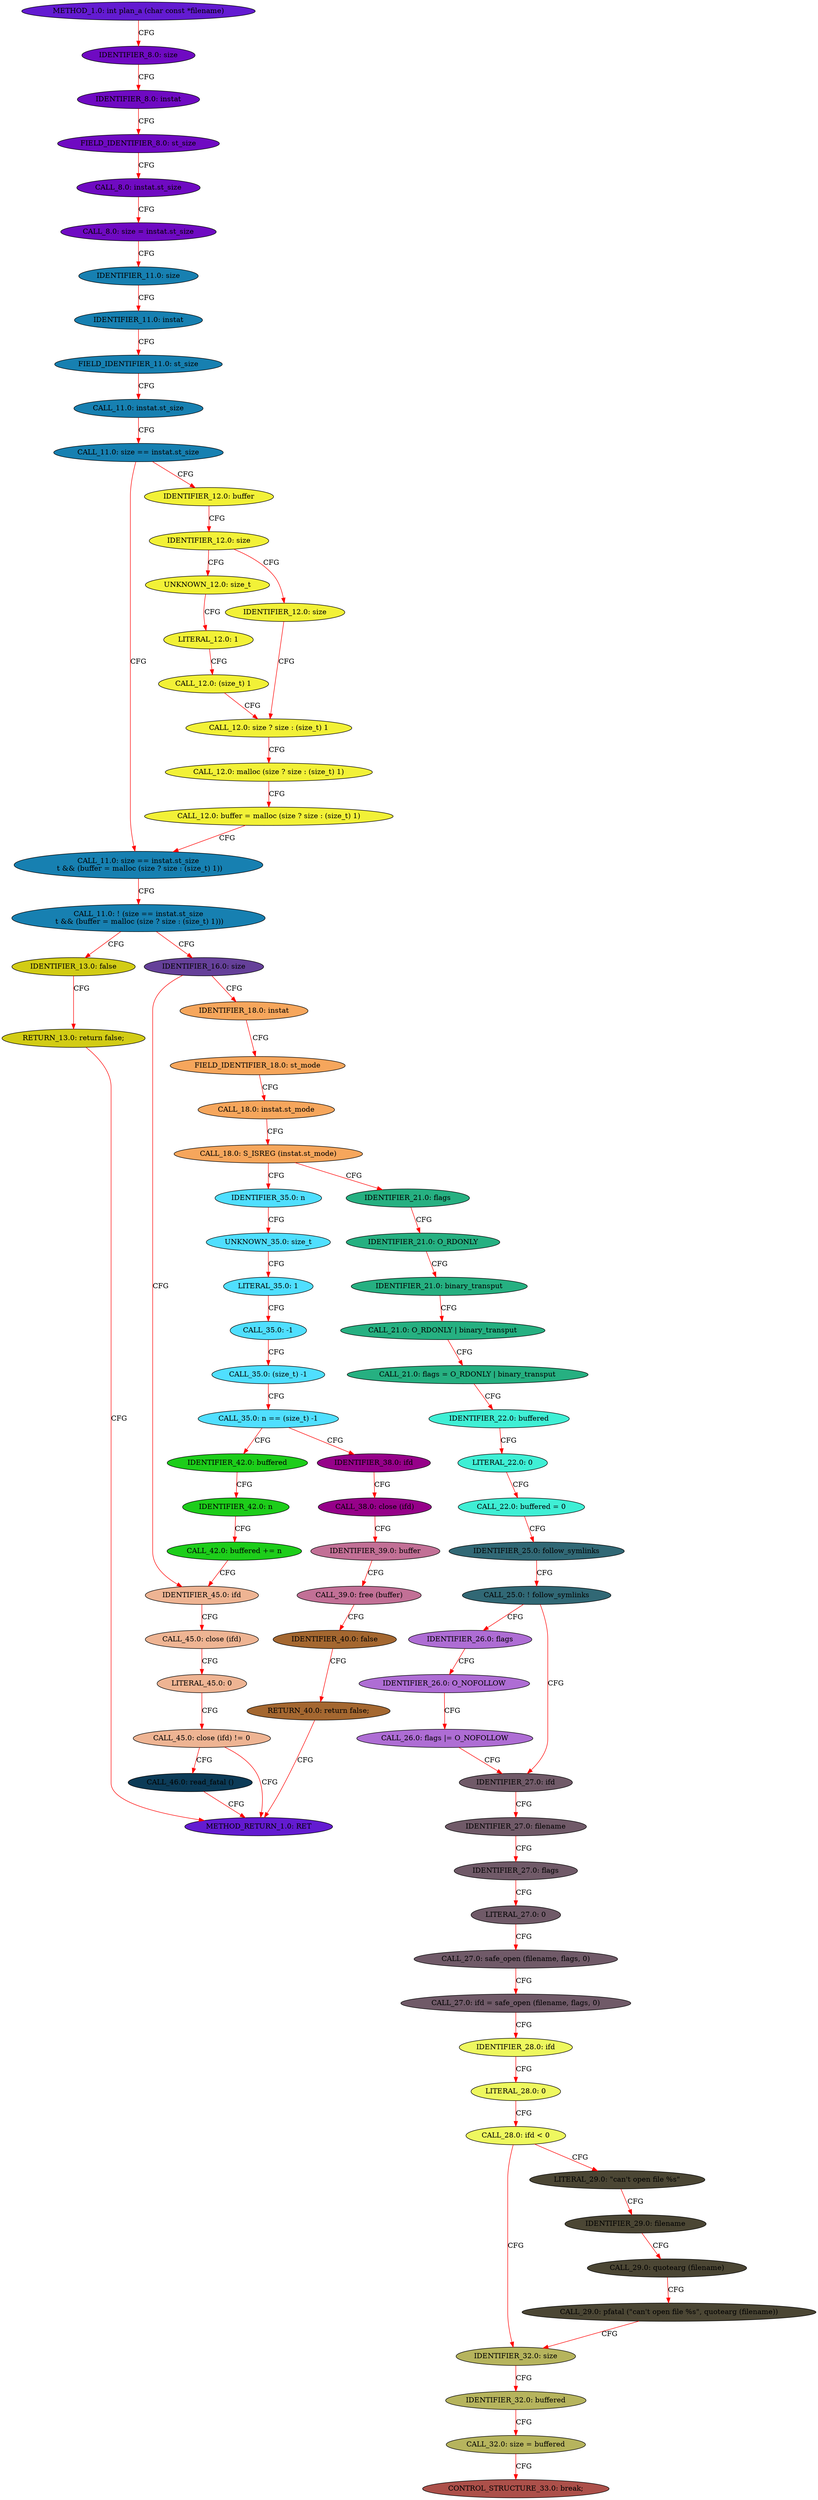 // Combined CFG
digraph {
	1000102 [label="METHOD_1.0: int plan_a (char const *filename)" fillcolor="#631BD1" style=filled]
	1000111 [label="CALL_8.0: size = instat.st_size" fillcolor="#6F0AC2" style=filled]
	1000112 [label="IDENTIFIER_8.0: size" fillcolor="#6F0AC2" style=filled]
	1000113 [label="CALL_8.0: instat.st_size" fillcolor="#6F0AC2" style=filled]
	1000114 [label="IDENTIFIER_8.0: instat" fillcolor="#6F0AC2" style=filled]
	1000115 [label="FIELD_IDENTIFIER_8.0: st_size" fillcolor="#6F0AC2" style=filled]
	1000117 [label="CALL_11.0: ! (size == instat.st_size\n \t && (buffer = malloc (size ? size : (size_t) 1)))" fillcolor="#1780B1" style=filled]
	1000118 [label="CALL_11.0: size == instat.st_size\n \t && (buffer = malloc (size ? size : (size_t) 1))" fillcolor="#1780B1" style=filled]
	1000119 [label="CALL_11.0: size == instat.st_size" fillcolor="#1780B1" style=filled]
	1000120 [label="IDENTIFIER_11.0: size" fillcolor="#1780B1" style=filled]
	1000121 [label="CALL_11.0: instat.st_size" fillcolor="#1780B1" style=filled]
	1000122 [label="IDENTIFIER_11.0: instat" fillcolor="#1780B1" style=filled]
	1000123 [label="FIELD_IDENTIFIER_11.0: st_size" fillcolor="#1780B1" style=filled]
	1000124 [label="CALL_12.0: buffer = malloc (size ? size : (size_t) 1)" fillcolor="#F2F137" style=filled]
	1000125 [label="IDENTIFIER_12.0: buffer" fillcolor="#F2F137" style=filled]
	1000126 [label="CALL_12.0: malloc (size ? size : (size_t) 1)" fillcolor="#F2F137" style=filled]
	1000127 [label="CALL_12.0: size ? size : (size_t) 1" fillcolor="#F2F137" style=filled]
	1000128 [label="IDENTIFIER_12.0: size" fillcolor="#F2F137" style=filled]
	1000129 [label="IDENTIFIER_12.0: size" fillcolor="#F2F137" style=filled]
	1000130 [label="CALL_12.0: (size_t) 1" fillcolor="#F2F137" style=filled]
	1000131 [label="UNKNOWN_12.0: size_t" fillcolor="#F2F137" style=filled]
	1000132 [label="LITERAL_12.0: 1" fillcolor="#F2F137" style=filled]
	1000133 [label="RETURN_13.0: return false;" fillcolor="#D2CC15" style=filled]
	1000134 [label="IDENTIFIER_13.0: false" fillcolor="#D2CC15" style=filled]
	1000136 [label="IDENTIFIER_16.0: size" fillcolor="#654099" style=filled]
	1000139 [label="CALL_18.0: S_ISREG (instat.st_mode)" fillcolor="#F6A65C" style=filled]
	1000140 [label="CALL_18.0: instat.st_mode" fillcolor="#F6A65C" style=filled]
	1000141 [label="IDENTIFIER_18.0: instat" fillcolor="#F6A65C" style=filled]
	1000142 [label="FIELD_IDENTIFIER_18.0: st_mode" fillcolor="#F6A65C" style=filled]
	1000145 [label="CALL_21.0: flags = O_RDONLY | binary_transput" fillcolor="#26B081" style=filled]
	1000146 [label="IDENTIFIER_21.0: flags" fillcolor="#26B081" style=filled]
	1000147 [label="CALL_21.0: O_RDONLY | binary_transput" fillcolor="#26B081" style=filled]
	1000148 [label="IDENTIFIER_21.0: O_RDONLY" fillcolor="#26B081" style=filled]
	1000149 [label="IDENTIFIER_21.0: binary_transput" fillcolor="#26B081" style=filled]
	1000151 [label="CALL_22.0: buffered = 0" fillcolor="#3FEFD5" style=filled]
	1000152 [label="IDENTIFIER_22.0: buffered" fillcolor="#3FEFD5" style=filled]
	1000153 [label="LITERAL_22.0: 0" fillcolor="#3FEFD5" style=filled]
	1000157 [label="CALL_25.0: ! follow_symlinks" fillcolor="#316875" style=filled]
	1000158 [label="IDENTIFIER_25.0: follow_symlinks" fillcolor="#316875" style=filled]
	1000159 [label="CALL_26.0: flags |= O_NOFOLLOW" fillcolor="#AE6DD4" style=filled]
	1000160 [label="IDENTIFIER_26.0: flags" fillcolor="#AE6DD4" style=filled]
	1000161 [label="IDENTIFIER_26.0: O_NOFOLLOW" fillcolor="#AE6DD4" style=filled]
	1000162 [label="CALL_27.0: ifd = safe_open (filename, flags, 0)" fillcolor="#705A68" style=filled]
	1000163 [label="IDENTIFIER_27.0: ifd" fillcolor="#705A68" style=filled]
	1000164 [label="CALL_27.0: safe_open (filename, flags, 0)" fillcolor="#705A68" style=filled]
	1000165 [label="IDENTIFIER_27.0: filename" fillcolor="#705A68" style=filled]
	1000166 [label="IDENTIFIER_27.0: flags" fillcolor="#705A68" style=filled]
	1000167 [label="LITERAL_27.0: 0" fillcolor="#705A68" style=filled]
	1000169 [label="CALL_28.0: ifd < 0" fillcolor="#EEF85F" style=filled]
	1000170 [label="IDENTIFIER_28.0: ifd" fillcolor="#EEF85F" style=filled]
	1000171 [label="LITERAL_28.0: 0" fillcolor="#EEF85F" style=filled]
	1000172 [label="CALL_29.0: pfatal (\"can't open file %s\", quotearg (filename))" fillcolor="#4B4634" style=filled]
	1000173 [label="LITERAL_29.0: \"can't open file %s\"" fillcolor="#4B4634" style=filled]
	1000174 [label="CALL_29.0: quotearg (filename)" fillcolor="#4B4634" style=filled]
	1000175 [label="IDENTIFIER_29.0: filename" fillcolor="#4B4634" style=filled]
	1000176 [label="CALL_32.0: size = buffered" fillcolor="#B6B45D" style=filled]
	1000177 [label="IDENTIFIER_32.0: size" fillcolor="#B6B45D" style=filled]
	1000178 [label="IDENTIFIER_32.0: buffered" fillcolor="#B6B45D" style=filled]
	1000179 [label="CONTROL_STRUCTURE_33.0: break;" fillcolor="#AC504A" style=filled]
	1000181 [label="CALL_35.0: n == (size_t) -1" fillcolor="#50DFFF" style=filled]
	1000182 [label="IDENTIFIER_35.0: n" fillcolor="#50DFFF" style=filled]
	1000183 [label="CALL_35.0: (size_t) -1" fillcolor="#50DFFF" style=filled]
	1000184 [label="UNKNOWN_35.0: size_t" fillcolor="#50DFFF" style=filled]
	1000185 [label="CALL_35.0: -1" fillcolor="#50DFFF" style=filled]
	1000186 [label="LITERAL_35.0: 1" fillcolor="#50DFFF" style=filled]
	1000188 [label="CALL_38.0: close (ifd)" fillcolor="#960189" style=filled]
	1000189 [label="IDENTIFIER_38.0: ifd" fillcolor="#960189" style=filled]
	1000190 [label="CALL_39.0: free (buffer)" fillcolor="#C27096" style=filled]
	1000191 [label="IDENTIFIER_39.0: buffer" fillcolor="#C27096" style=filled]
	1000192 [label="RETURN_40.0: return false;" fillcolor="#A46730" style=filled]
	1000193 [label="IDENTIFIER_40.0: false" fillcolor="#A46730" style=filled]
	1000194 [label="CALL_42.0: buffered += n" fillcolor="#1DCD1A" style=filled]
	1000195 [label="IDENTIFIER_42.0: buffered" fillcolor="#1DCD1A" style=filled]
	1000196 [label="IDENTIFIER_42.0: n" fillcolor="#1DCD1A" style=filled]
	1000198 [label="CALL_45.0: close (ifd) != 0" fillcolor="#EEB493" style=filled]
	1000199 [label="CALL_45.0: close (ifd)" fillcolor="#EEB493" style=filled]
	1000200 [label="IDENTIFIER_45.0: ifd" fillcolor="#EEB493" style=filled]
	1000201 [label="LITERAL_45.0: 0" fillcolor="#EEB493" style=filled]
	1000202 [label="CALL_46.0: read_fatal ()" fillcolor="#0C3B57" style=filled]
	1000203 [label="METHOD_RETURN_1.0: RET" fillcolor="#631BD1" style=filled]
	1000133 -> 1000203 [label=CFG color=red penwidth=1 style=solid]
	1000192 -> 1000203 [label=CFG color=red penwidth=1 style=solid]
	1000198 -> 1000203 [label=CFG color=red penwidth=1 style=solid]
	1000202 -> 1000203 [label=CFG color=red penwidth=1 style=solid]
	1000134 -> 1000133 [label=CFG color=red penwidth=1 style=solid]
	1000193 -> 1000192 [label=CFG color=red penwidth=1 style=solid]
	1000148 -> 1000149 [label=CFG color=red penwidth=1 style=solid]
	1000162 -> 1000170 [label=CFG color=red penwidth=1 style=solid]
	1000160 -> 1000161 [label=CFG color=red penwidth=1 style=solid]
	1000181 -> 1000189 [label=CFG color=red penwidth=1 style=solid]
	1000163 -> 1000165 [label=CFG color=red penwidth=1 style=solid]
	1000169 -> 1000173 [label=CFG color=red penwidth=1 style=solid]
	1000152 -> 1000153 [label=CFG color=red penwidth=1 style=solid]
	1000117 -> 1000136 [label=CFG color=red penwidth=1 style=solid]
	1000111 -> 1000120 [label=CFG color=red penwidth=1 style=solid]
	1000199 -> 1000201 [label=CFG color=red penwidth=1 style=solid]
	1000131 -> 1000132 [label=CFG color=red penwidth=1 style=solid]
	1000188 -> 1000191 [label=CFG color=red penwidth=1 style=solid]
	1000195 -> 1000196 [label=CFG color=red penwidth=1 style=solid]
	1000120 -> 1000122 [label=CFG color=red penwidth=1 style=solid]
	1000177 -> 1000178 [label=CFG color=red penwidth=1 style=solid]
	1000119 -> 1000125 [label=CFG color=red penwidth=1 style=solid]
	1000139 -> 1000146 [label=CFG color=red penwidth=1 style=solid]
	1000146 -> 1000148 [label=CFG color=red penwidth=1 style=solid]
	1000128 -> 1000129 [label=CFG color=red penwidth=1 style=solid]
	1000184 -> 1000186 [label=CFG color=red penwidth=1 style=solid]
	1000145 -> 1000152 [label=CFG color=red penwidth=1 style=solid]
	1000151 -> 1000158 [label=CFG color=red penwidth=1 style=solid]
	1000102 -> 1000112 [label=CFG color=red penwidth=1 style=solid]
	1000165 -> 1000166 [label=CFG color=red penwidth=1 style=solid]
	1000136 -> 1000200 [label=CFG color=red penwidth=1 style=solid]
	1000194 -> 1000200 [label=CFG color=red penwidth=1 style=solid]
	1000173 -> 1000175 [label=CFG color=red penwidth=1 style=solid]
	1000157 -> 1000160 [label=CFG color=red penwidth=1 style=solid]
	1000169 -> 1000177 [label=CFG color=red penwidth=1 style=solid]
	1000172 -> 1000177 [label=CFG color=red penwidth=1 style=solid]
	1000157 -> 1000163 [label=CFG color=red penwidth=1 style=solid]
	1000159 -> 1000163 [label=CFG color=red penwidth=1 style=solid]
	1000181 -> 1000195 [label=CFG color=red penwidth=1 style=solid]
	1000125 -> 1000128 [label=CFG color=red penwidth=1 style=solid]
	1000136 -> 1000141 [label=CFG color=red penwidth=1 style=solid]
	1000198 -> 1000202 [label=CFG color=red penwidth=1 style=solid]
	1000112 -> 1000114 [label=CFG color=red penwidth=1 style=solid]
	1000139 -> 1000182 [label=CFG color=red penwidth=1 style=solid]
	1000170 -> 1000171 [label=CFG color=red penwidth=1 style=solid]
	1000166 -> 1000167 [label=CFG color=red penwidth=1 style=solid]
	1000117 -> 1000134 [label=CFG color=red penwidth=1 style=solid]
	1000190 -> 1000193 [label=CFG color=red penwidth=1 style=solid]
	1000113 -> 1000111 [label=CFG color=red penwidth=1 style=solid]
	1000115 -> 1000113 [label=CFG color=red penwidth=1 style=solid]
	1000114 -> 1000115 [label=CFG color=red penwidth=1 style=solid]
	1000123 -> 1000121 [label=CFG color=red penwidth=1 style=solid]
	1000118 -> 1000117 [label=CFG color=red penwidth=1 style=solid]
	1000119 -> 1000118 [label=CFG color=red penwidth=1 style=solid]
	1000124 -> 1000118 [label=CFG color=red penwidth=1 style=solid]
	1000121 -> 1000119 [label=CFG color=red penwidth=1 style=solid]
	1000126 -> 1000124 [label=CFG color=red penwidth=1 style=solid]
	1000129 -> 1000127 [label=CFG color=red penwidth=1 style=solid]
	1000130 -> 1000127 [label=CFG color=red penwidth=1 style=solid]
	1000127 -> 1000126 [label=CFG color=red penwidth=1 style=solid]
	1000122 -> 1000123 [label=CFG color=red penwidth=1 style=solid]
	1000132 -> 1000130 [label=CFG color=red penwidth=1 style=solid]
	1000128 -> 1000131 [label=CFG color=red penwidth=1 style=solid]
	1000141 -> 1000142 [label=CFG color=red penwidth=1 style=solid]
	1000200 -> 1000199 [label=CFG color=red penwidth=1 style=solid]
	1000182 -> 1000184 [label=CFG color=red penwidth=1 style=solid]
	1000140 -> 1000139 [label=CFG color=red penwidth=1 style=solid]
	1000201 -> 1000198 [label=CFG color=red penwidth=1 style=solid]
	1000185 -> 1000183 [label=CFG color=red penwidth=1 style=solid]
	1000142 -> 1000140 [label=CFG color=red penwidth=1 style=solid]
	1000183 -> 1000181 [label=CFG color=red penwidth=1 style=solid]
	1000186 -> 1000185 [label=CFG color=red penwidth=1 style=solid]
	1000196 -> 1000194 [label=CFG color=red penwidth=1 style=solid]
	1000147 -> 1000145 [label=CFG color=red penwidth=1 style=solid]
	1000153 -> 1000151 [label=CFG color=red penwidth=1 style=solid]
	1000164 -> 1000162 [label=CFG color=red penwidth=1 style=solid]
	1000178 -> 1000176 [label=CFG color=red penwidth=1 style=solid]
	1000176 -> 1000179 [label=CFG color=red penwidth=1 style=solid]
	1000149 -> 1000147 [label=CFG color=red penwidth=1 style=solid]
	1000158 -> 1000157 [label=CFG color=red penwidth=1 style=solid]
	1000161 -> 1000159 [label=CFG color=red penwidth=1 style=solid]
	1000167 -> 1000164 [label=CFG color=red penwidth=1 style=solid]
	1000171 -> 1000169 [label=CFG color=red penwidth=1 style=solid]
	1000174 -> 1000172 [label=CFG color=red penwidth=1 style=solid]
	1000175 -> 1000174 [label=CFG color=red penwidth=1 style=solid]
	1000189 -> 1000188 [label=CFG color=red penwidth=1 style=solid]
	1000191 -> 1000190 [label=CFG color=red penwidth=1 style=solid]
}
